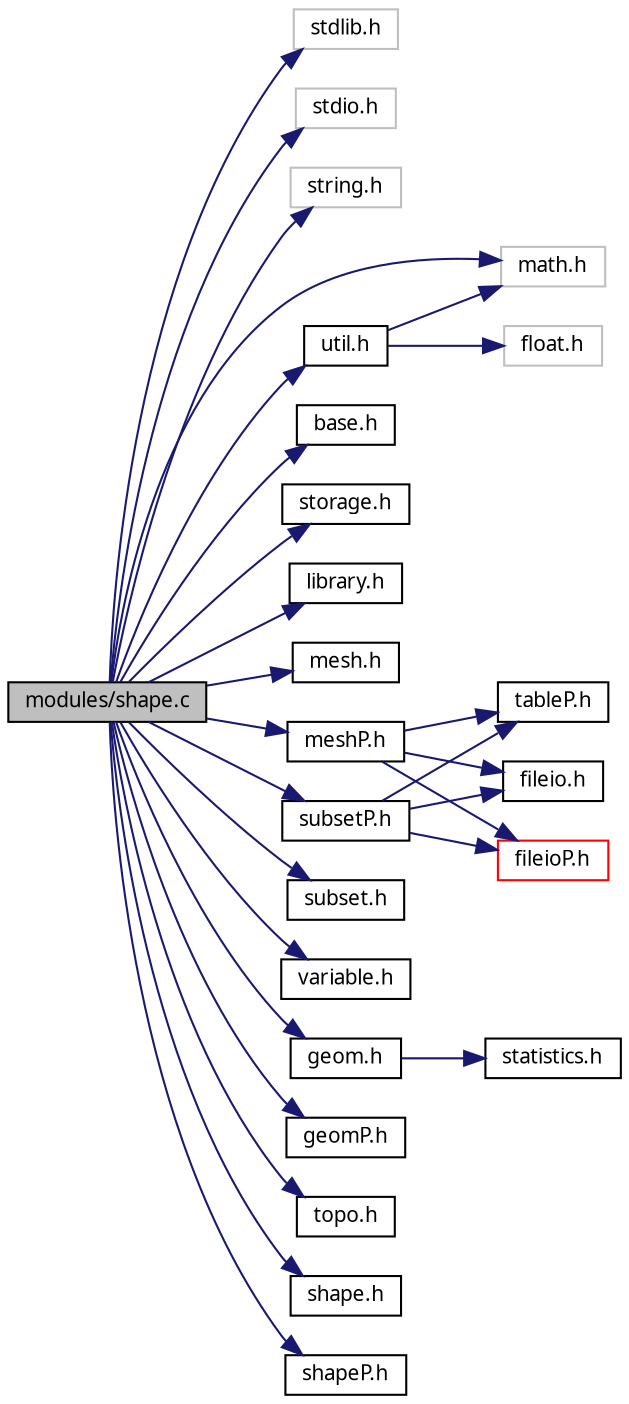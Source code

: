 digraph G
{
  edge [fontname="FreeSans.ttf",fontsize=10,labelfontname="FreeSans.ttf",labelfontsize=10];
  node [fontname="FreeSans.ttf",fontsize=10,shape=record];
  rankdir=LR;
  Node1 [label="modules/shape.c",height=0.2,width=0.4,color="black", fillcolor="grey75", style="filled" fontcolor="black"];
  Node1 -> Node2 [color="midnightblue",fontsize=10,style="solid",fontname="FreeSans.ttf"];
  Node2 [label="stdlib.h",height=0.2,width=0.4,color="grey75", fillcolor="white", style="filled"];
  Node1 -> Node3 [color="midnightblue",fontsize=10,style="solid",fontname="FreeSans.ttf"];
  Node3 [label="stdio.h",height=0.2,width=0.4,color="grey75", fillcolor="white", style="filled"];
  Node1 -> Node4 [color="midnightblue",fontsize=10,style="solid",fontname="FreeSans.ttf"];
  Node4 [label="string.h",height=0.2,width=0.4,color="grey75", fillcolor="white", style="filled"];
  Node1 -> Node5 [color="midnightblue",fontsize=10,style="solid",fontname="FreeSans.ttf"];
  Node5 [label="math.h",height=0.2,width=0.4,color="grey75", fillcolor="white", style="filled"];
  Node1 -> Node6 [color="midnightblue",fontsize=10,style="solid",fontname="FreeSans.ttf"];
  Node6 [label="base.h",height=0.2,width=0.4,color="black", fillcolor="white", style="filled",URL="$base_8h.html"];
  Node1 -> Node7 [color="midnightblue",fontsize=10,style="solid",fontname="FreeSans.ttf"];
  Node7 [label="storage.h",height=0.2,width=0.4,color="black", fillcolor="white", style="filled",URL="$storage_8h.html"];
  Node1 -> Node8 [color="midnightblue",fontsize=10,style="solid",fontname="FreeSans.ttf"];
  Node8 [label="library.h",height=0.2,width=0.4,color="black", fillcolor="white", style="filled",URL="$library_8h.html"];
  Node1 -> Node9 [color="midnightblue",fontsize=10,style="solid",fontname="FreeSans.ttf"];
  Node9 [label="mesh.h",height=0.2,width=0.4,color="black", fillcolor="white", style="filled",URL="$mesh_8h.html"];
  Node1 -> Node10 [color="midnightblue",fontsize=10,style="solid",fontname="FreeSans.ttf"];
  Node10 [label="meshP.h",height=0.2,width=0.4,color="black", fillcolor="white", style="filled",URL="$meshP_8h.html"];
  Node10 -> Node11 [color="midnightblue",fontsize=10,style="solid",fontname="FreeSans.ttf"];
  Node11 [label="tableP.h",height=0.2,width=0.4,color="black", fillcolor="white", style="filled",URL="$tableP_8h.html"];
  Node10 -> Node12 [color="midnightblue",fontsize=10,style="solid",fontname="FreeSans.ttf"];
  Node12 [label="fileio.h",height=0.2,width=0.4,color="black", fillcolor="white", style="filled",URL="$fileio_8h.html"];
  Node10 -> Node13 [color="midnightblue",fontsize=10,style="solid",fontname="FreeSans.ttf"];
  Node13 [label="fileioP.h",height=0.2,width=0.4,color="red", fillcolor="white", style="filled",URL="$fileioP_8h.html"];
  Node1 -> Node14 [color="midnightblue",fontsize=10,style="solid",fontname="FreeSans.ttf"];
  Node14 [label="subset.h",height=0.2,width=0.4,color="black", fillcolor="white", style="filled",URL="$subset_8h.html"];
  Node1 -> Node15 [color="midnightblue",fontsize=10,style="solid",fontname="FreeSans.ttf"];
  Node15 [label="subsetP.h",height=0.2,width=0.4,color="black", fillcolor="white", style="filled",URL="$subsetP_8h.html"];
  Node15 -> Node11 [color="midnightblue",fontsize=10,style="solid",fontname="FreeSans.ttf"];
  Node15 -> Node12 [color="midnightblue",fontsize=10,style="solid",fontname="FreeSans.ttf"];
  Node15 -> Node13 [color="midnightblue",fontsize=10,style="solid",fontname="FreeSans.ttf"];
  Node1 -> Node16 [color="midnightblue",fontsize=10,style="solid",fontname="FreeSans.ttf"];
  Node16 [label="variable.h",height=0.2,width=0.4,color="black", fillcolor="white", style="filled",URL="$variable_8h.html"];
  Node1 -> Node17 [color="midnightblue",fontsize=10,style="solid",fontname="FreeSans.ttf"];
  Node17 [label="util.h",height=0.2,width=0.4,color="black", fillcolor="white", style="filled",URL="$util_8h.html"];
  Node17 -> Node5 [color="midnightblue",fontsize=10,style="solid",fontname="FreeSans.ttf"];
  Node17 -> Node18 [color="midnightblue",fontsize=10,style="solid",fontname="FreeSans.ttf"];
  Node18 [label="float.h",height=0.2,width=0.4,color="grey75", fillcolor="white", style="filled"];
  Node1 -> Node19 [color="midnightblue",fontsize=10,style="solid",fontname="FreeSans.ttf"];
  Node19 [label="geom.h",height=0.2,width=0.4,color="black", fillcolor="white", style="filled",URL="$geom_8h.html"];
  Node19 -> Node20 [color="midnightblue",fontsize=10,style="solid",fontname="FreeSans.ttf"];
  Node20 [label="statistics.h",height=0.2,width=0.4,color="black", fillcolor="white", style="filled",URL="$statistics_8h.html"];
  Node1 -> Node21 [color="midnightblue",fontsize=10,style="solid",fontname="FreeSans.ttf"];
  Node21 [label="geomP.h",height=0.2,width=0.4,color="black", fillcolor="white", style="filled",URL="$geomP_8h.html"];
  Node1 -> Node22 [color="midnightblue",fontsize=10,style="solid",fontname="FreeSans.ttf"];
  Node22 [label="topo.h",height=0.2,width=0.4,color="black", fillcolor="white", style="filled",URL="$topo_8h.html"];
  Node1 -> Node23 [color="midnightblue",fontsize=10,style="solid",fontname="FreeSans.ttf"];
  Node23 [label="shape.h",height=0.2,width=0.4,color="black", fillcolor="white", style="filled",URL="$shape_8h.html"];
  Node1 -> Node24 [color="midnightblue",fontsize=10,style="solid",fontname="FreeSans.ttf"];
  Node24 [label="shapeP.h",height=0.2,width=0.4,color="black", fillcolor="white", style="filled",URL="$shapeP_8h.html"];
}
